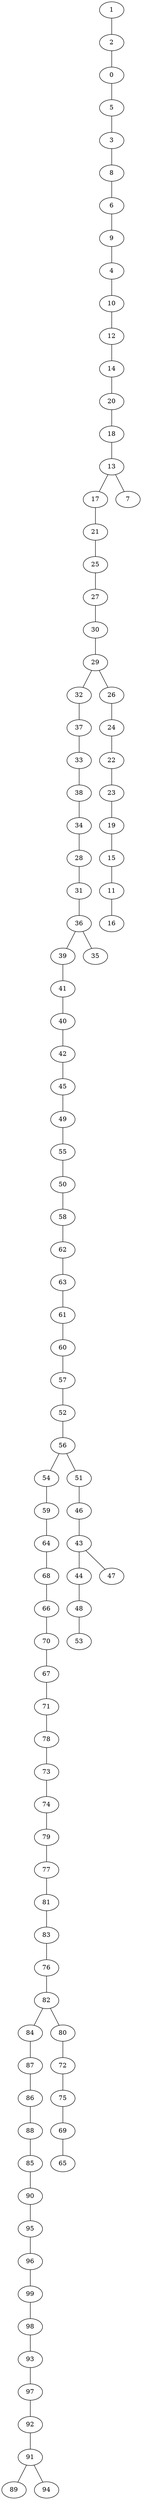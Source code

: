 strict graph G {
1;
2;
0;
5;
3;
8;
6;
9;
4;
10;
12;
14;
20;
18;
13;
17;
21;
25;
27;
30;
29;
32;
37;
33;
38;
34;
28;
31;
36;
39;
41;
40;
42;
45;
49;
55;
50;
58;
62;
63;
61;
60;
57;
52;
56;
54;
59;
64;
68;
66;
70;
67;
71;
78;
73;
74;
79;
77;
81;
83;
76;
82;
84;
87;
86;
88;
85;
90;
95;
96;
99;
98;
93;
97;
92;
91;
89;
94;
80;
72;
75;
69;
65;
51;
46;
43;
44;
48;
53;
47;
35;
26;
24;
22;
23;
19;
15;
11;
16;
7;
87 -- 86;
66 -- 70;
30 -- 29;
52 -- 56;
92 -- 91;
48 -- 53;
59 -- 64;
95 -- 96;
18 -- 13;
25 -- 27;
13 -- 7;
49 -- 55;
21 -- 25;
1 -- 2;
36 -- 35;
79 -- 77;
15 -- 11;
0 -- 5;
41 -- 40;
73 -- 74;
71 -- 78;
29 -- 26;
28 -- 31;
62 -- 63;
57 -- 52;
96 -- 99;
70 -- 67;
5 -- 3;
26 -- 24;
39 -- 41;
76 -- 82;
68 -- 66;
29 -- 32;
86 -- 88;
51 -- 46;
34 -- 28;
23 -- 19;
19 -- 15;
63 -- 61;
45 -- 49;
91 -- 89;
75 -- 69;
43 -- 47;
61 -- 60;
82 -- 84;
27 -- 30;
85 -- 90;
33 -- 38;
46 -- 43;
60 -- 57;
56 -- 51;
91 -- 94;
55 -- 50;
36 -- 39;
6 -- 9;
88 -- 85;
99 -- 98;
9 -- 4;
56 -- 54;
22 -- 23;
42 -- 45;
50 -- 58;
90 -- 95;
44 -- 48;
37 -- 33;
81 -- 83;
69 -- 65;
2 -- 0;
38 -- 34;
3 -- 8;
17 -- 21;
32 -- 37;
80 -- 72;
72 -- 75;
78 -- 73;
54 -- 59;
12 -- 14;
77 -- 81;
82 -- 80;
31 -- 36;
97 -- 92;
67 -- 71;
84 -- 87;
40 -- 42;
74 -- 79;
98 -- 93;
83 -- 76;
8 -- 6;
4 -- 10;
24 -- 22;
13 -- 17;
11 -- 16;
20 -- 18;
14 -- 20;
93 -- 97;
43 -- 44;
58 -- 62;
10 -- 12;
64 -- 68;
}
